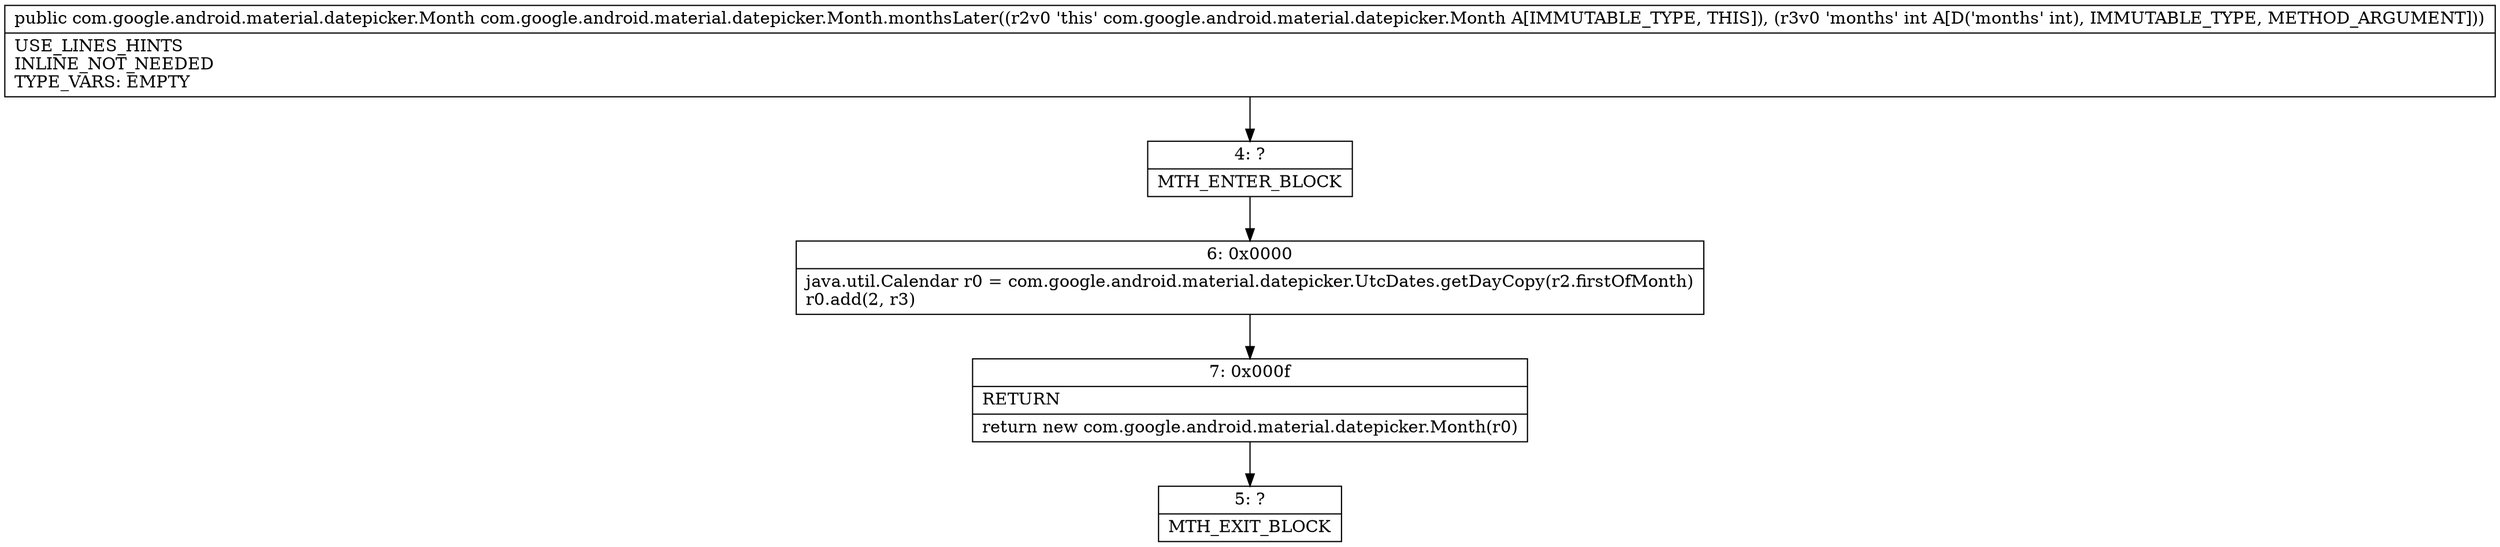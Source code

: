 digraph "CFG forcom.google.android.material.datepicker.Month.monthsLater(I)Lcom\/google\/android\/material\/datepicker\/Month;" {
Node_4 [shape=record,label="{4\:\ ?|MTH_ENTER_BLOCK\l}"];
Node_6 [shape=record,label="{6\:\ 0x0000|java.util.Calendar r0 = com.google.android.material.datepicker.UtcDates.getDayCopy(r2.firstOfMonth)\lr0.add(2, r3)\l}"];
Node_7 [shape=record,label="{7\:\ 0x000f|RETURN\l|return new com.google.android.material.datepicker.Month(r0)\l}"];
Node_5 [shape=record,label="{5\:\ ?|MTH_EXIT_BLOCK\l}"];
MethodNode[shape=record,label="{public com.google.android.material.datepicker.Month com.google.android.material.datepicker.Month.monthsLater((r2v0 'this' com.google.android.material.datepicker.Month A[IMMUTABLE_TYPE, THIS]), (r3v0 'months' int A[D('months' int), IMMUTABLE_TYPE, METHOD_ARGUMENT]))  | USE_LINES_HINTS\lINLINE_NOT_NEEDED\lTYPE_VARS: EMPTY\l}"];
MethodNode -> Node_4;Node_4 -> Node_6;
Node_6 -> Node_7;
Node_7 -> Node_5;
}

